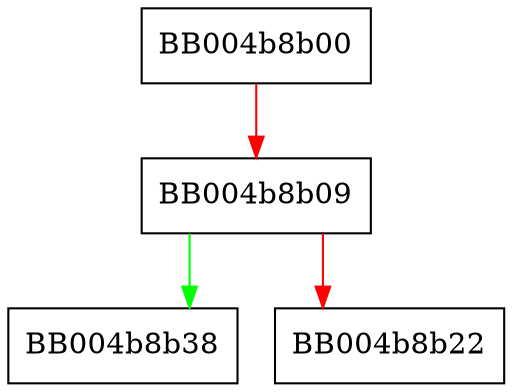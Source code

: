 digraph ossl_qrl_enc_level_set_have_el {
  node [shape="box"];
  graph [splines=ortho];
  BB004b8b00 -> BB004b8b09 [color="red"];
  BB004b8b09 -> BB004b8b38 [color="green"];
  BB004b8b09 -> BB004b8b22 [color="red"];
}